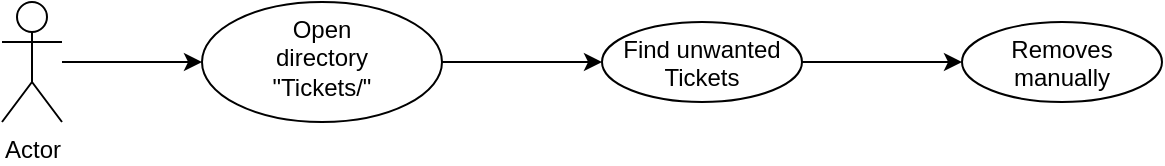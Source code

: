<mxfile version="24.4.13" type="device">
  <diagram name="페이지-1" id="OMFwIMUGjbaWBI-Hc2kO">
    <mxGraphModel dx="712" dy="827" grid="1" gridSize="10" guides="1" tooltips="1" connect="1" arrows="1" fold="1" page="1" pageScale="1" pageWidth="827" pageHeight="1169" math="0" shadow="0">
      <root>
        <mxCell id="0" />
        <mxCell id="1" parent="0" />
        <mxCell id="yvwCRGg2z9xxAc4UsZOk-3" value="" style="edgeStyle=orthogonalEdgeStyle;rounded=0;orthogonalLoop=1;jettySize=auto;html=1;" edge="1" parent="1" source="yvwCRGg2z9xxAc4UsZOk-1" target="yvwCRGg2z9xxAc4UsZOk-2">
          <mxGeometry relative="1" as="geometry" />
        </mxCell>
        <mxCell id="yvwCRGg2z9xxAc4UsZOk-1" value="Actor" style="shape=umlActor;verticalLabelPosition=bottom;verticalAlign=top;html=1;outlineConnect=0;" vertex="1" parent="1">
          <mxGeometry x="80" y="120" width="30" height="60" as="geometry" />
        </mxCell>
        <mxCell id="yvwCRGg2z9xxAc4UsZOk-39" value="" style="edgeStyle=orthogonalEdgeStyle;rounded=0;orthogonalLoop=1;jettySize=auto;html=1;" edge="1" parent="1" source="yvwCRGg2z9xxAc4UsZOk-2" target="yvwCRGg2z9xxAc4UsZOk-38">
          <mxGeometry relative="1" as="geometry" />
        </mxCell>
        <mxCell id="yvwCRGg2z9xxAc4UsZOk-2" value="Open&lt;br&gt;directory&lt;div&gt;&quot;Tickets/&quot;&lt;/div&gt;" style="ellipse;whiteSpace=wrap;html=1;verticalAlign=top;" vertex="1" parent="1">
          <mxGeometry x="180" y="120" width="120" height="60" as="geometry" />
        </mxCell>
        <mxCell id="yvwCRGg2z9xxAc4UsZOk-41" value="" style="edgeStyle=orthogonalEdgeStyle;rounded=0;orthogonalLoop=1;jettySize=auto;html=1;" edge="1" parent="1" source="yvwCRGg2z9xxAc4UsZOk-38" target="yvwCRGg2z9xxAc4UsZOk-40">
          <mxGeometry relative="1" as="geometry" />
        </mxCell>
        <mxCell id="yvwCRGg2z9xxAc4UsZOk-38" value="Find unwanted&lt;br&gt;Tickets" style="ellipse;whiteSpace=wrap;html=1;verticalAlign=top;" vertex="1" parent="1">
          <mxGeometry x="380" y="130" width="100" height="40" as="geometry" />
        </mxCell>
        <mxCell id="yvwCRGg2z9xxAc4UsZOk-40" value="Removes&lt;br&gt;manually" style="ellipse;whiteSpace=wrap;html=1;verticalAlign=top;" vertex="1" parent="1">
          <mxGeometry x="560" y="130" width="100" height="40" as="geometry" />
        </mxCell>
      </root>
    </mxGraphModel>
  </diagram>
</mxfile>
